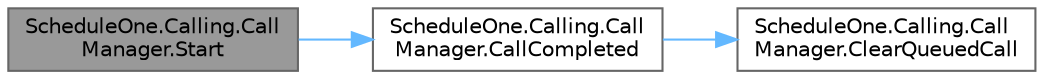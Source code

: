 digraph "ScheduleOne.Calling.CallManager.Start"
{
 // LATEX_PDF_SIZE
  bgcolor="transparent";
  edge [fontname=Helvetica,fontsize=10,labelfontname=Helvetica,labelfontsize=10];
  node [fontname=Helvetica,fontsize=10,shape=box,height=0.2,width=0.4];
  rankdir="LR";
  Node1 [id="Node000001",label="ScheduleOne.Calling.Call\lManager.Start",height=0.2,width=0.4,color="gray40", fillcolor="grey60", style="filled", fontcolor="black",tooltip=" "];
  Node1 -> Node2 [id="edge1_Node000001_Node000002",color="steelblue1",style="solid",tooltip=" "];
  Node2 [id="Node000002",label="ScheduleOne.Calling.Call\lManager.CallCompleted",height=0.2,width=0.4,color="grey40", fillcolor="white", style="filled",URL="$class_schedule_one_1_1_calling_1_1_call_manager.html#a59e2aecd4cad52df265661bad0fc9cc2",tooltip=" "];
  Node2 -> Node3 [id="edge2_Node000002_Node000003",color="steelblue1",style="solid",tooltip=" "];
  Node3 [id="Node000003",label="ScheduleOne.Calling.Call\lManager.ClearQueuedCall",height=0.2,width=0.4,color="grey40", fillcolor="white", style="filled",URL="$class_schedule_one_1_1_calling_1_1_call_manager.html#adca5f55f04af3d6c069d03c4af99f0a3",tooltip=" "];
}
